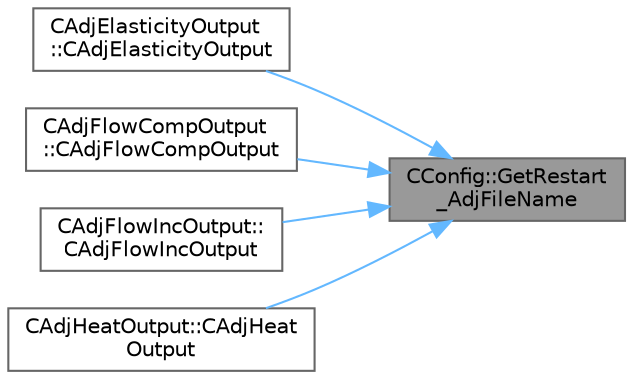 digraph "CConfig::GetRestart_AdjFileName"
{
 // LATEX_PDF_SIZE
  bgcolor="transparent";
  edge [fontname=Helvetica,fontsize=10,labelfontname=Helvetica,labelfontsize=10];
  node [fontname=Helvetica,fontsize=10,shape=box,height=0.2,width=0.4];
  rankdir="RL";
  Node1 [id="Node000001",label="CConfig::GetRestart\l_AdjFileName",height=0.2,width=0.4,color="gray40", fillcolor="grey60", style="filled", fontcolor="black",tooltip="Get the name of the restart file for the adjoint variables (drag objective function)."];
  Node1 -> Node2 [id="edge1_Node000001_Node000002",dir="back",color="steelblue1",style="solid",tooltip=" "];
  Node2 [id="Node000002",label="CAdjElasticityOutput\l::CAdjElasticityOutput",height=0.2,width=0.4,color="grey40", fillcolor="white", style="filled",URL="$classCAdjElasticityOutput.html#a3ea1b19eab6ce0037111ab27b6af6ca9",tooltip="Constructor of the class."];
  Node1 -> Node3 [id="edge2_Node000001_Node000003",dir="back",color="steelblue1",style="solid",tooltip=" "];
  Node3 [id="Node000003",label="CAdjFlowCompOutput\l::CAdjFlowCompOutput",height=0.2,width=0.4,color="grey40", fillcolor="white", style="filled",URL="$classCAdjFlowCompOutput.html#af5e46c78b25669a357b1b65c0a0d3edc",tooltip="Constructor of the class."];
  Node1 -> Node4 [id="edge3_Node000001_Node000004",dir="back",color="steelblue1",style="solid",tooltip=" "];
  Node4 [id="Node000004",label="CAdjFlowIncOutput::\lCAdjFlowIncOutput",height=0.2,width=0.4,color="grey40", fillcolor="white", style="filled",URL="$classCAdjFlowIncOutput.html#a115a0683a133a9f88344ee4255488385",tooltip="Constructor of the class."];
  Node1 -> Node5 [id="edge4_Node000001_Node000005",dir="back",color="steelblue1",style="solid",tooltip=" "];
  Node5 [id="Node000005",label="CAdjHeatOutput::CAdjHeat\lOutput",height=0.2,width=0.4,color="grey40", fillcolor="white", style="filled",URL="$classCAdjHeatOutput.html#abaaeac0d5c71cf641858d8dce48a40de",tooltip="Constructor of the class."];
}
